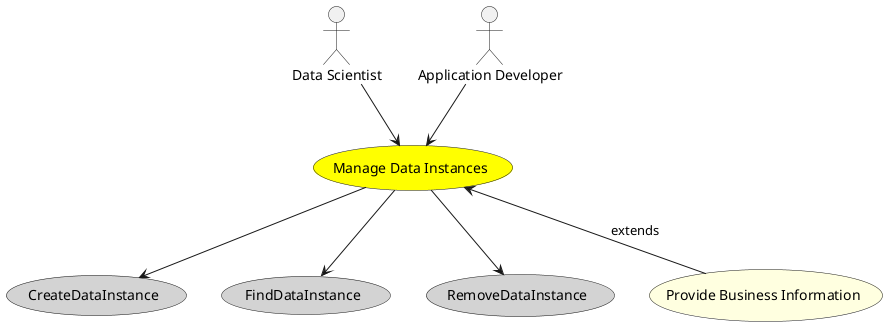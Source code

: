 @startuml


usecase "Manage Data Instances" as ManageDataInstances #yellow

Actor "Data Scientist" as DataScientist

DataScientist --> ManageDataInstances

Actor "Application Developer" as ApplicationDeveloper

ApplicationDeveloper --> ManageDataInstances



usecase "CreateDataInstance" as CreateDataInstance #lightgrey

ManageDataInstances --> CreateDataInstance

usecase "FindDataInstance" as FindDataInstance #lightgrey

ManageDataInstances --> FindDataInstance

usecase "RemoveDataInstance" as RemoveDataInstance #lightgrey

ManageDataInstances --> RemoveDataInstance



usecase "Provide Business Information" as ProvideBusinessInformation #lightyellow

ManageDataInstances <-- ProvideBusinessInformation : extends







@enduml
